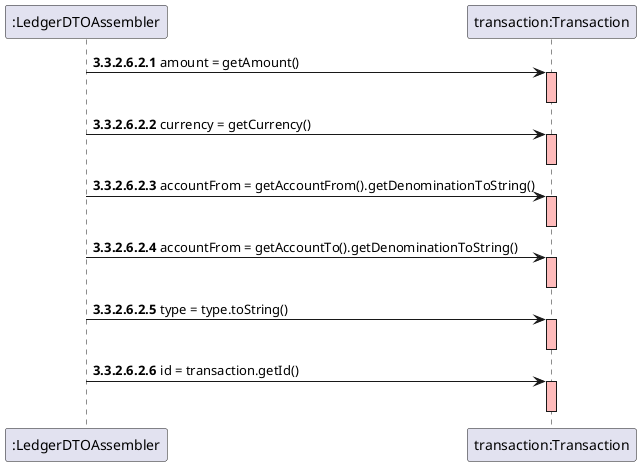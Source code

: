 @startuml

autonumber 3.3.2.6.2.1
":LedgerDTOAssembler"->"transaction:Transaction" : amount = getAmount()
activate "transaction:Transaction" #FFBBBB
deactivate "transaction:Transaction"

":LedgerDTOAssembler"->"transaction:Transaction" : currency = getCurrency()
activate "transaction:Transaction" #FFBBBB
deactivate "transaction:Transaction"

":LedgerDTOAssembler"->"transaction:Transaction" : accountFrom = getAccountFrom().getDenominationToString()
activate "transaction:Transaction" #FFBBBB
deactivate "transaction:Transaction"

":LedgerDTOAssembler"->"transaction:Transaction" : accountFrom = getAccountTo().getDenominationToString()
activate "transaction:Transaction" #FFBBBB
deactivate "transaction:Transaction"

":LedgerDTOAssembler"->"transaction:Transaction" : type = type.toString()
activate "transaction:Transaction" #FFBBBB
deactivate "transaction:Transaction"

":LedgerDTOAssembler"->"transaction:Transaction" : id = transaction.getId()
activate "transaction:Transaction" #FFBBBB
deactivate "transaction:Transaction"

@enduml